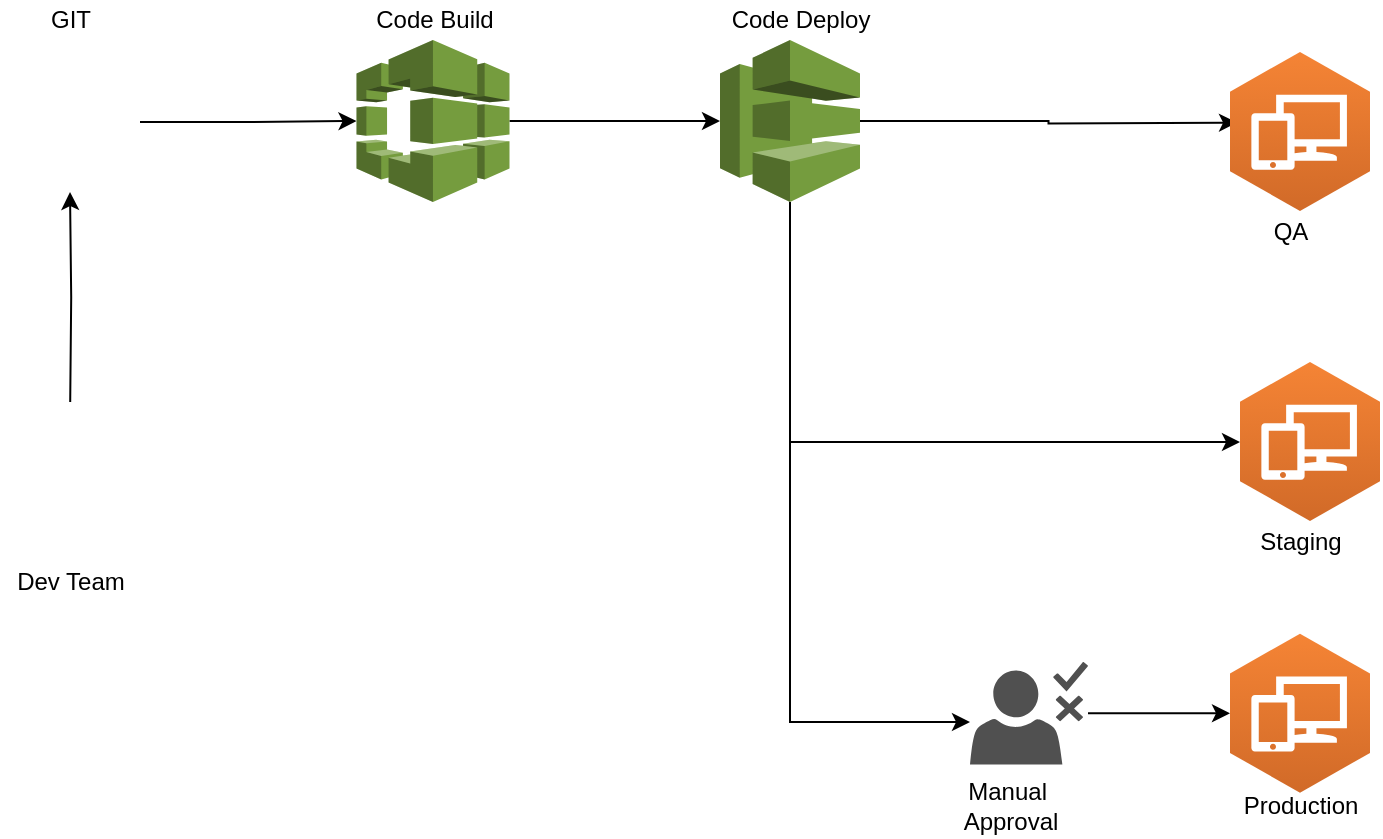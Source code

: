 <mxfile version="14.4.3" type="github">
  <diagram id="QUEXv-zH31tkNAEkJxzN" name="Page-1">
    <mxGraphModel dx="868" dy="494" grid="1" gridSize="10" guides="1" tooltips="1" connect="1" arrows="1" fold="1" page="1" pageScale="1" pageWidth="827" pageHeight="1169" math="0" shadow="0">
      <root>
        <mxCell id="0" />
        <mxCell id="1" parent="0" />
        <mxCell id="mrrp9Q2BjwzGY9tfKiwg-14" value="" style="edgeStyle=orthogonalEdgeStyle;rounded=0;orthogonalLoop=1;jettySize=auto;html=1;" edge="1" parent="1" source="mrrp9Q2BjwzGY9tfKiwg-1" target="mrrp9Q2BjwzGY9tfKiwg-7">
          <mxGeometry relative="1" as="geometry" />
        </mxCell>
        <mxCell id="mrrp9Q2BjwzGY9tfKiwg-1" value="" style="shape=image;html=1;verticalAlign=top;verticalLabelPosition=bottom;labelBackgroundColor=#ffffff;imageAspect=0;aspect=fixed;image=https://cdn3.iconfinder.com/data/icons/social-media-2169/24/social_media_social_media_logo_git-128.png" vertex="1" parent="1">
          <mxGeometry x="45" y="45" width="70" height="70" as="geometry" />
        </mxCell>
        <mxCell id="mrrp9Q2BjwzGY9tfKiwg-13" value="" style="edgeStyle=orthogonalEdgeStyle;rounded=0;orthogonalLoop=1;jettySize=auto;html=1;" edge="1" parent="1" source="mrrp9Q2BjwzGY9tfKiwg-7" target="mrrp9Q2BjwzGY9tfKiwg-8">
          <mxGeometry relative="1" as="geometry" />
        </mxCell>
        <mxCell id="mrrp9Q2BjwzGY9tfKiwg-7" value="" style="outlineConnect=0;dashed=0;verticalLabelPosition=bottom;verticalAlign=top;align=center;html=1;shape=mxgraph.aws3.codebuild;fillColor=#759C3E;gradientColor=none;" vertex="1" parent="1">
          <mxGeometry x="223.25" y="39" width="76.5" height="81" as="geometry" />
        </mxCell>
        <mxCell id="mrrp9Q2BjwzGY9tfKiwg-18" value="" style="edgeStyle=orthogonalEdgeStyle;rounded=0;orthogonalLoop=1;jettySize=auto;html=1;" edge="1" parent="1" source="mrrp9Q2BjwzGY9tfKiwg-8" target="mrrp9Q2BjwzGY9tfKiwg-10">
          <mxGeometry relative="1" as="geometry">
            <Array as="points">
              <mxPoint x="440" y="380" />
            </Array>
          </mxGeometry>
        </mxCell>
        <mxCell id="mrrp9Q2BjwzGY9tfKiwg-35" style="edgeStyle=orthogonalEdgeStyle;rounded=0;orthogonalLoop=1;jettySize=auto;html=1;" edge="1" parent="1" source="mrrp9Q2BjwzGY9tfKiwg-8">
          <mxGeometry relative="1" as="geometry">
            <mxPoint x="663.5" y="80.3" as="targetPoint" />
          </mxGeometry>
        </mxCell>
        <mxCell id="mrrp9Q2BjwzGY9tfKiwg-59" style="edgeStyle=orthogonalEdgeStyle;rounded=0;orthogonalLoop=1;jettySize=auto;html=1;" edge="1" parent="1" source="mrrp9Q2BjwzGY9tfKiwg-8" target="mrrp9Q2BjwzGY9tfKiwg-22">
          <mxGeometry relative="1" as="geometry">
            <Array as="points">
              <mxPoint x="440" y="240" />
            </Array>
          </mxGeometry>
        </mxCell>
        <mxCell id="mrrp9Q2BjwzGY9tfKiwg-8" value="" style="outlineConnect=0;dashed=0;verticalLabelPosition=bottom;verticalAlign=top;align=center;html=1;shape=mxgraph.aws3.codedeploy;fillColor=#759C3E;gradientColor=none;" vertex="1" parent="1">
          <mxGeometry x="405" y="39" width="70" height="81" as="geometry" />
        </mxCell>
        <mxCell id="mrrp9Q2BjwzGY9tfKiwg-57" value="" style="edgeStyle=orthogonalEdgeStyle;rounded=0;orthogonalLoop=1;jettySize=auto;html=1;" edge="1" parent="1" source="mrrp9Q2BjwzGY9tfKiwg-10" target="mrrp9Q2BjwzGY9tfKiwg-56">
          <mxGeometry relative="1" as="geometry" />
        </mxCell>
        <mxCell id="mrrp9Q2BjwzGY9tfKiwg-10" value="&lt;br&gt;" style="pointerEvents=1;shadow=0;dashed=0;html=1;strokeColor=none;fillColor=#505050;labelPosition=center;verticalLabelPosition=bottom;verticalAlign=top;outlineConnect=0;align=center;shape=mxgraph.office.users.approver;" vertex="1" parent="1">
          <mxGeometry x="530" y="350" width="59" height="51.25" as="geometry" />
        </mxCell>
        <mxCell id="mrrp9Q2BjwzGY9tfKiwg-17" value="" style="edgeStyle=orthogonalEdgeStyle;rounded=0;orthogonalLoop=1;jettySize=auto;html=1;" edge="1" parent="1" target="mrrp9Q2BjwzGY9tfKiwg-1">
          <mxGeometry relative="1" as="geometry">
            <mxPoint x="80.1" y="220" as="sourcePoint" />
          </mxGeometry>
        </mxCell>
        <mxCell id="mrrp9Q2BjwzGY9tfKiwg-19" value="" style="shape=image;html=1;verticalAlign=top;verticalLabelPosition=bottom;labelBackgroundColor=#ffffff;imageAspect=0;aspect=fixed;image=https://cdn2.iconfinder.com/data/icons/electronics-17/24/electronics-09-128.png" vertex="1" parent="1">
          <mxGeometry x="52.5" y="230" width="57.5" height="57.5" as="geometry" />
        </mxCell>
        <mxCell id="mrrp9Q2BjwzGY9tfKiwg-20" value="&lt;br&gt;" style="outlineConnect=0;dashed=0;verticalLabelPosition=bottom;verticalAlign=top;align=center;html=1;shape=mxgraph.aws3.workspaces;fillColor=#D16A28;gradientColor=#F58435;gradientDirection=north;" vertex="1" parent="1">
          <mxGeometry x="660" y="45" width="70" height="79.5" as="geometry" />
        </mxCell>
        <mxCell id="mrrp9Q2BjwzGY9tfKiwg-22" value="&lt;br&gt;" style="outlineConnect=0;dashed=0;verticalLabelPosition=bottom;verticalAlign=top;align=center;html=1;shape=mxgraph.aws3.workspaces;fillColor=#D16A28;gradientColor=#F58435;gradientDirection=north;" vertex="1" parent="1">
          <mxGeometry x="665" y="200" width="70" height="79.5" as="geometry" />
        </mxCell>
        <mxCell id="mrrp9Q2BjwzGY9tfKiwg-40" value="Dev Team&lt;br&gt;" style="text;html=1;align=center;verticalAlign=middle;resizable=0;points=[];autosize=1;" vertex="1" parent="1">
          <mxGeometry x="45" y="300" width="70" height="20" as="geometry" />
        </mxCell>
        <mxCell id="mrrp9Q2BjwzGY9tfKiwg-41" value="GIT" style="text;html=1;align=center;verticalAlign=middle;resizable=0;points=[];autosize=1;" vertex="1" parent="1">
          <mxGeometry x="60" y="19" width="40" height="20" as="geometry" />
        </mxCell>
        <mxCell id="mrrp9Q2BjwzGY9tfKiwg-42" value="Code Build&lt;br&gt;" style="text;html=1;align=center;verticalAlign=middle;resizable=0;points=[];autosize=1;" vertex="1" parent="1">
          <mxGeometry x="226.5" y="19" width="70" height="20" as="geometry" />
        </mxCell>
        <mxCell id="mrrp9Q2BjwzGY9tfKiwg-44" value="Code Deploy" style="text;html=1;align=center;verticalAlign=middle;resizable=0;points=[];autosize=1;" vertex="1" parent="1">
          <mxGeometry x="405" y="19" width="80" height="20" as="geometry" />
        </mxCell>
        <mxCell id="mrrp9Q2BjwzGY9tfKiwg-52" value="Manual&amp;nbsp;&lt;br&gt;Approval" style="text;html=1;align=center;verticalAlign=middle;resizable=0;points=[];autosize=1;" vertex="1" parent="1">
          <mxGeometry x="520" y="407.13" width="60" height="30" as="geometry" />
        </mxCell>
        <mxCell id="mrrp9Q2BjwzGY9tfKiwg-53" value="Production&lt;br&gt;" style="text;html=1;align=center;verticalAlign=middle;resizable=0;points=[];autosize=1;" vertex="1" parent="1">
          <mxGeometry x="660" y="412.13" width="70" height="20" as="geometry" />
        </mxCell>
        <mxCell id="mrrp9Q2BjwzGY9tfKiwg-54" value="Staging" style="text;html=1;align=center;verticalAlign=middle;resizable=0;points=[];autosize=1;" vertex="1" parent="1">
          <mxGeometry x="665" y="279.5" width="60" height="20" as="geometry" />
        </mxCell>
        <mxCell id="mrrp9Q2BjwzGY9tfKiwg-55" value="QA&lt;br&gt;" style="text;html=1;align=center;verticalAlign=middle;resizable=0;points=[];autosize=1;" vertex="1" parent="1">
          <mxGeometry x="675" y="124.5" width="30" height="20" as="geometry" />
        </mxCell>
        <mxCell id="mrrp9Q2BjwzGY9tfKiwg-56" value="&lt;br&gt;" style="outlineConnect=0;dashed=0;verticalLabelPosition=bottom;verticalAlign=top;align=center;html=1;shape=mxgraph.aws3.workspaces;fillColor=#D16A28;gradientColor=#F58435;gradientDirection=north;" vertex="1" parent="1">
          <mxGeometry x="660" y="335.88" width="70" height="79.5" as="geometry" />
        </mxCell>
      </root>
    </mxGraphModel>
  </diagram>
</mxfile>
